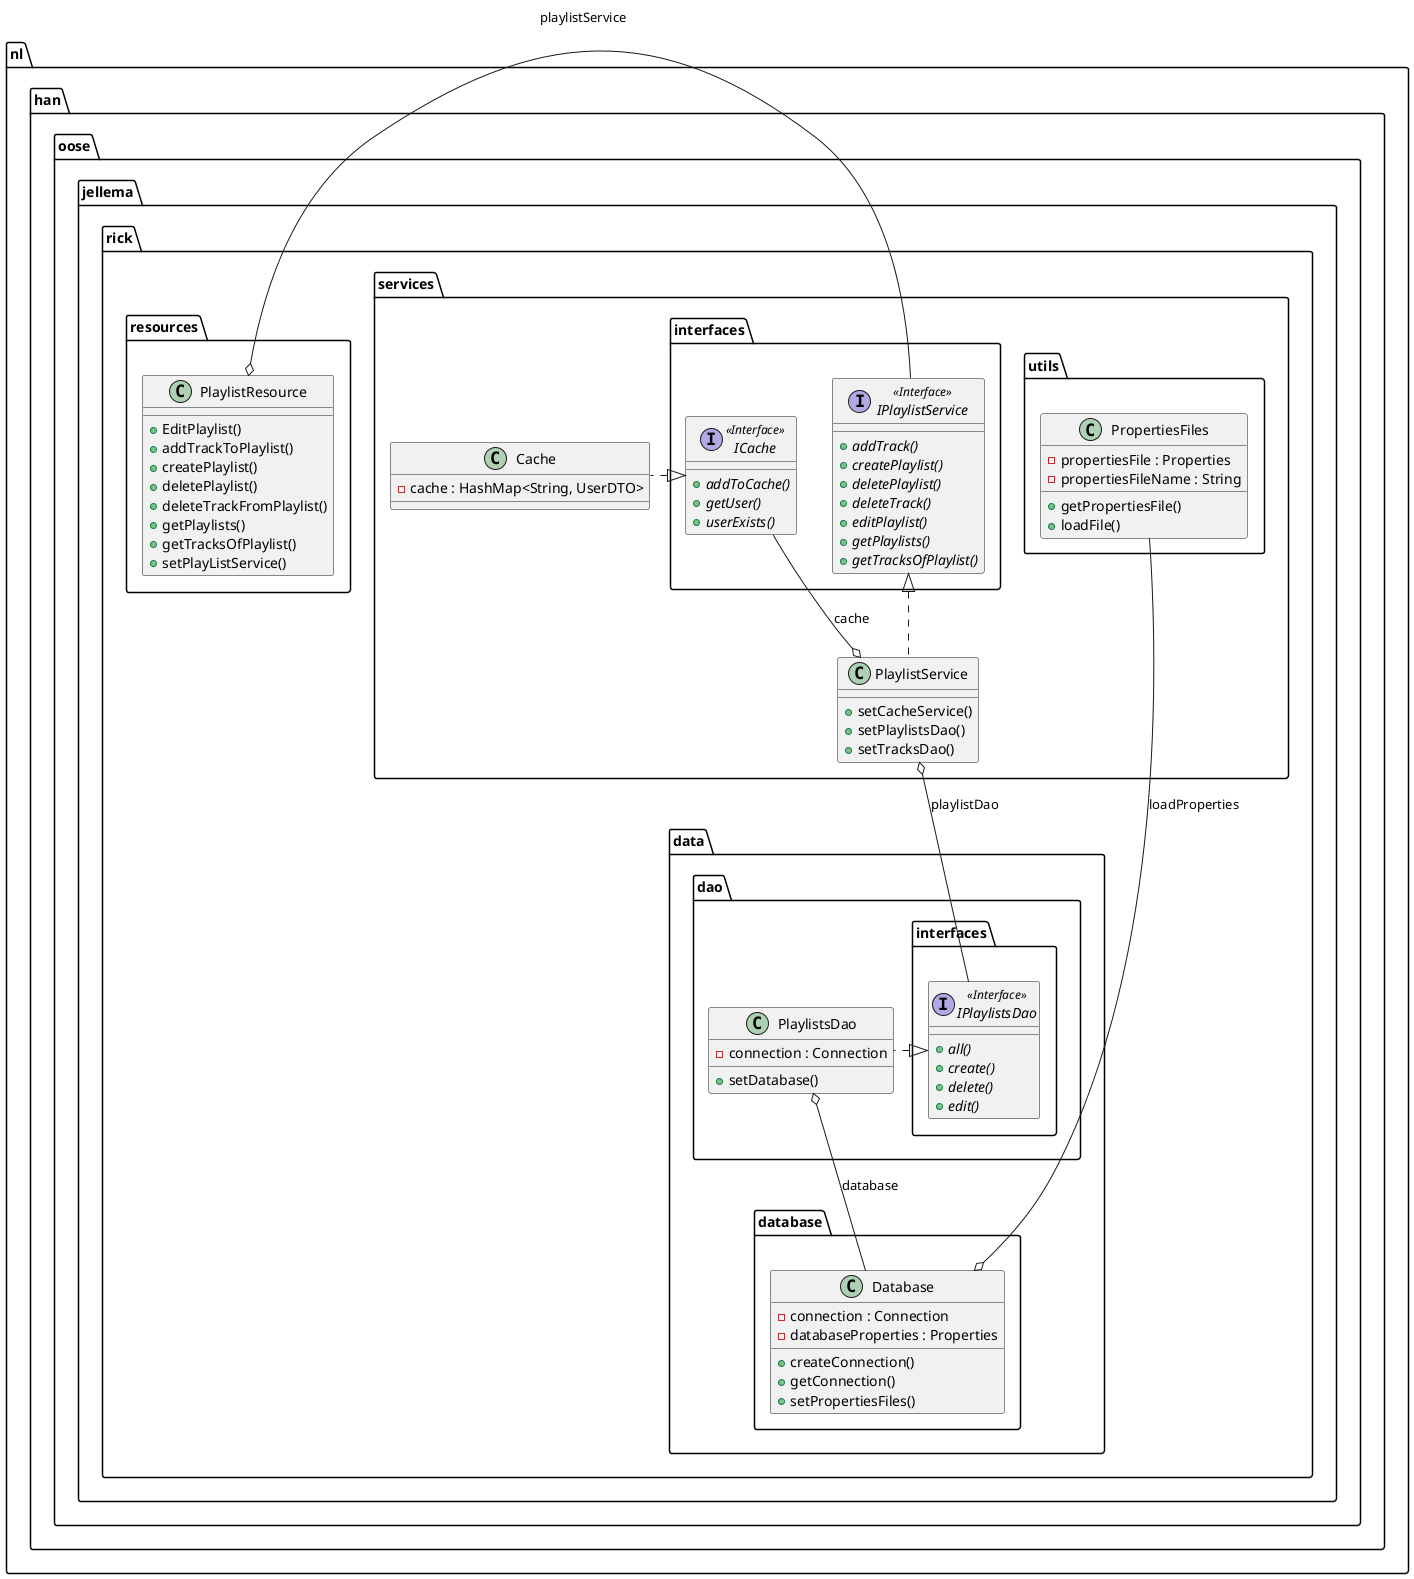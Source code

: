 @startuml


namespace nl.han.oose.jellema.rick.data {
namespace nl.han.oose.jellema.rick.data.database {
    class nl.han.oose.jellema.rick.data.database.Database {
        - connection : Connection
        - databaseProperties : Properties
        + createConnection()
        + getConnection()
        + setPropertiesFiles()
    }
  }



  namespace nl.han.oose.jellema.rick.data.dao {
    class nl.han.oose.jellema.rick.data.dao.PlaylistsDao {
        - connection : Connection
        + setDatabase()
    }

    namespace interfaces {
          interface IPlaylistsDao <<Interface>> {
              {abstract} + all()
              {abstract} + create()
              {abstract} + delete()
              {abstract} + edit()
          }
    }

  }
  }

  nl.han.oose.jellema.rick.data.dao.PlaylistsDao .left.|> nl.han.oose.jellema.rick.data.dao.interfaces.IPlaylistsDao
  nl.han.oose.jellema.rick.data.dao.PlaylistsDao o-- nl.han.oose.jellema.rick.data.database.Database : database


    namespace nl.han.oose.jellema.rick.services {
    namespace utils {
        class PropertiesFiles {
            - propertiesFile : Properties
            - propertiesFileName : String
            + getPropertiesFile()
            + loadFile()
          }
        }


      class Cache {
          - cache : HashMap<String, UserDTO>
      }

        class PlaylistService {
            + setCacheService()
            + setPlaylistsDao()
            + setTracksDao()
        }

            namespace interfaces {
              interface ICache <<Interface>> {
                  {abstract} + addToCache()
                  {abstract} + getUser()
                  {abstract} + userExists()
              }

              interface IPlaylistService <<Interface>> {
                  {abstract} + addTrack()
                  {abstract} + createPlaylist()
                  {abstract} + deletePlaylist()
                  {abstract} + deleteTrack()
                  {abstract} + editPlaylist()
                  {abstract} + getPlaylists()
                  {abstract} + getTracksOfPlaylist()
              }
            }
      }
 nl.han.oose.jellema.rick.data.database.Database o-right- nl.han.oose.jellema.rick.services.utils.PropertiesFiles : loadProperties
      nl.han.oose.jellema.rick.services.Cache .left.|> nl.han.oose.jellema.rick.services.interfaces.ICache
      nl.han.oose.jellema.rick.services.PlaylistService .left.|> nl.han.oose.jellema.rick.services.interfaces.IPlaylistService
      nl.han.oose.jellema.rick.services.PlaylistService o-- nl.han.oose.jellema.rick.data.dao.interfaces.IPlaylistsDao : playlistDao
      nl.han.oose.jellema.rick.services.interfaces.ICache --o nl.han.oose.jellema.rick.services.PlaylistService : cache

        namespace nl.han.oose.jellema.rick.resources {
          class nl.han.oose.jellema.rick.resources.PlaylistResource {
              + EditPlaylist()
              + addTrackToPlaylist()
              + createPlaylist()
              + deletePlaylist()
              + deleteTrackFromPlaylist()
              + getPlaylists()
              + getTracksOfPlaylist()
              + setPlayListService()
          }
        }

        nl.han.oose.jellema.rick.resources.PlaylistResource o-right- nl.han.oose.jellema.rick.services.interfaces.IPlaylistService : playlistService


@enduml